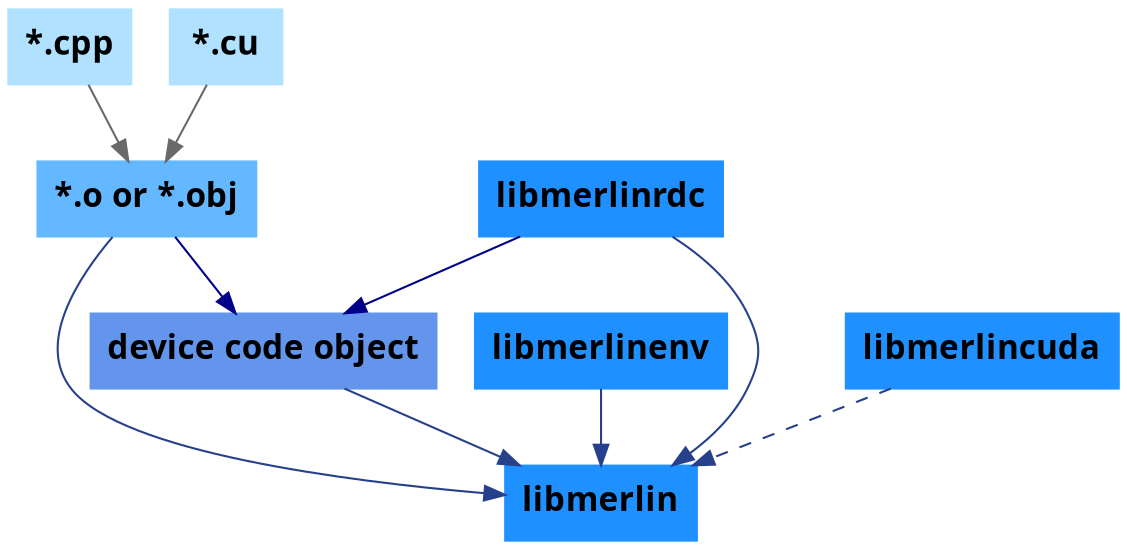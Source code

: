 // html : 12/16
// latex : 10/16
digraph DynamicCompilation {
    node [fontname="Fira Code SemiBold", fontsize="16", shape=record, style=filled, labelloc=c]

    subgraph SourceFiles {
        node [color=lightskyblue1, label="*.cpp"] cpp;
        node [color=lightskyblue1, label="*.cu"] cu;
        {rank = same; cpp; cu;}
    }

    subgraph Object {
        node [color=steelblue1, label="*.o or *.obj"] obj;
        node [color=dodgerblue, label="libmerlinenv"] libmerlinenv;
        node [color=dodgerblue, label="libmerlinrdc"] libmerlinrdc;
        node [color=dodgerblue, label="libmerlincuda"] libmerlincuda;
        node [color=cornflowerblue	, label="device code object"] device_code;
    }

    subgraph Lib {
        node [color=dodgerblue, label="libmerlin"] libmerlin;
    }

    cpp -> obj [color=dimgrey];
    cu -> obj [color=dimgrey];
    obj -> device_code [color=darkblue];
    libmerlinrdc -> device_code [color=darkblue];
    obj -> libmerlin [color=royalblue4];
    device_code -> libmerlin [color=royalblue4];
    libmerlinrdc -> libmerlin [color=royalblue4];
    libmerlinenv -> libmerlin [color=royalblue4];
    libmerlincuda -> libmerlin [color=royalblue4, style=dashed];
}
